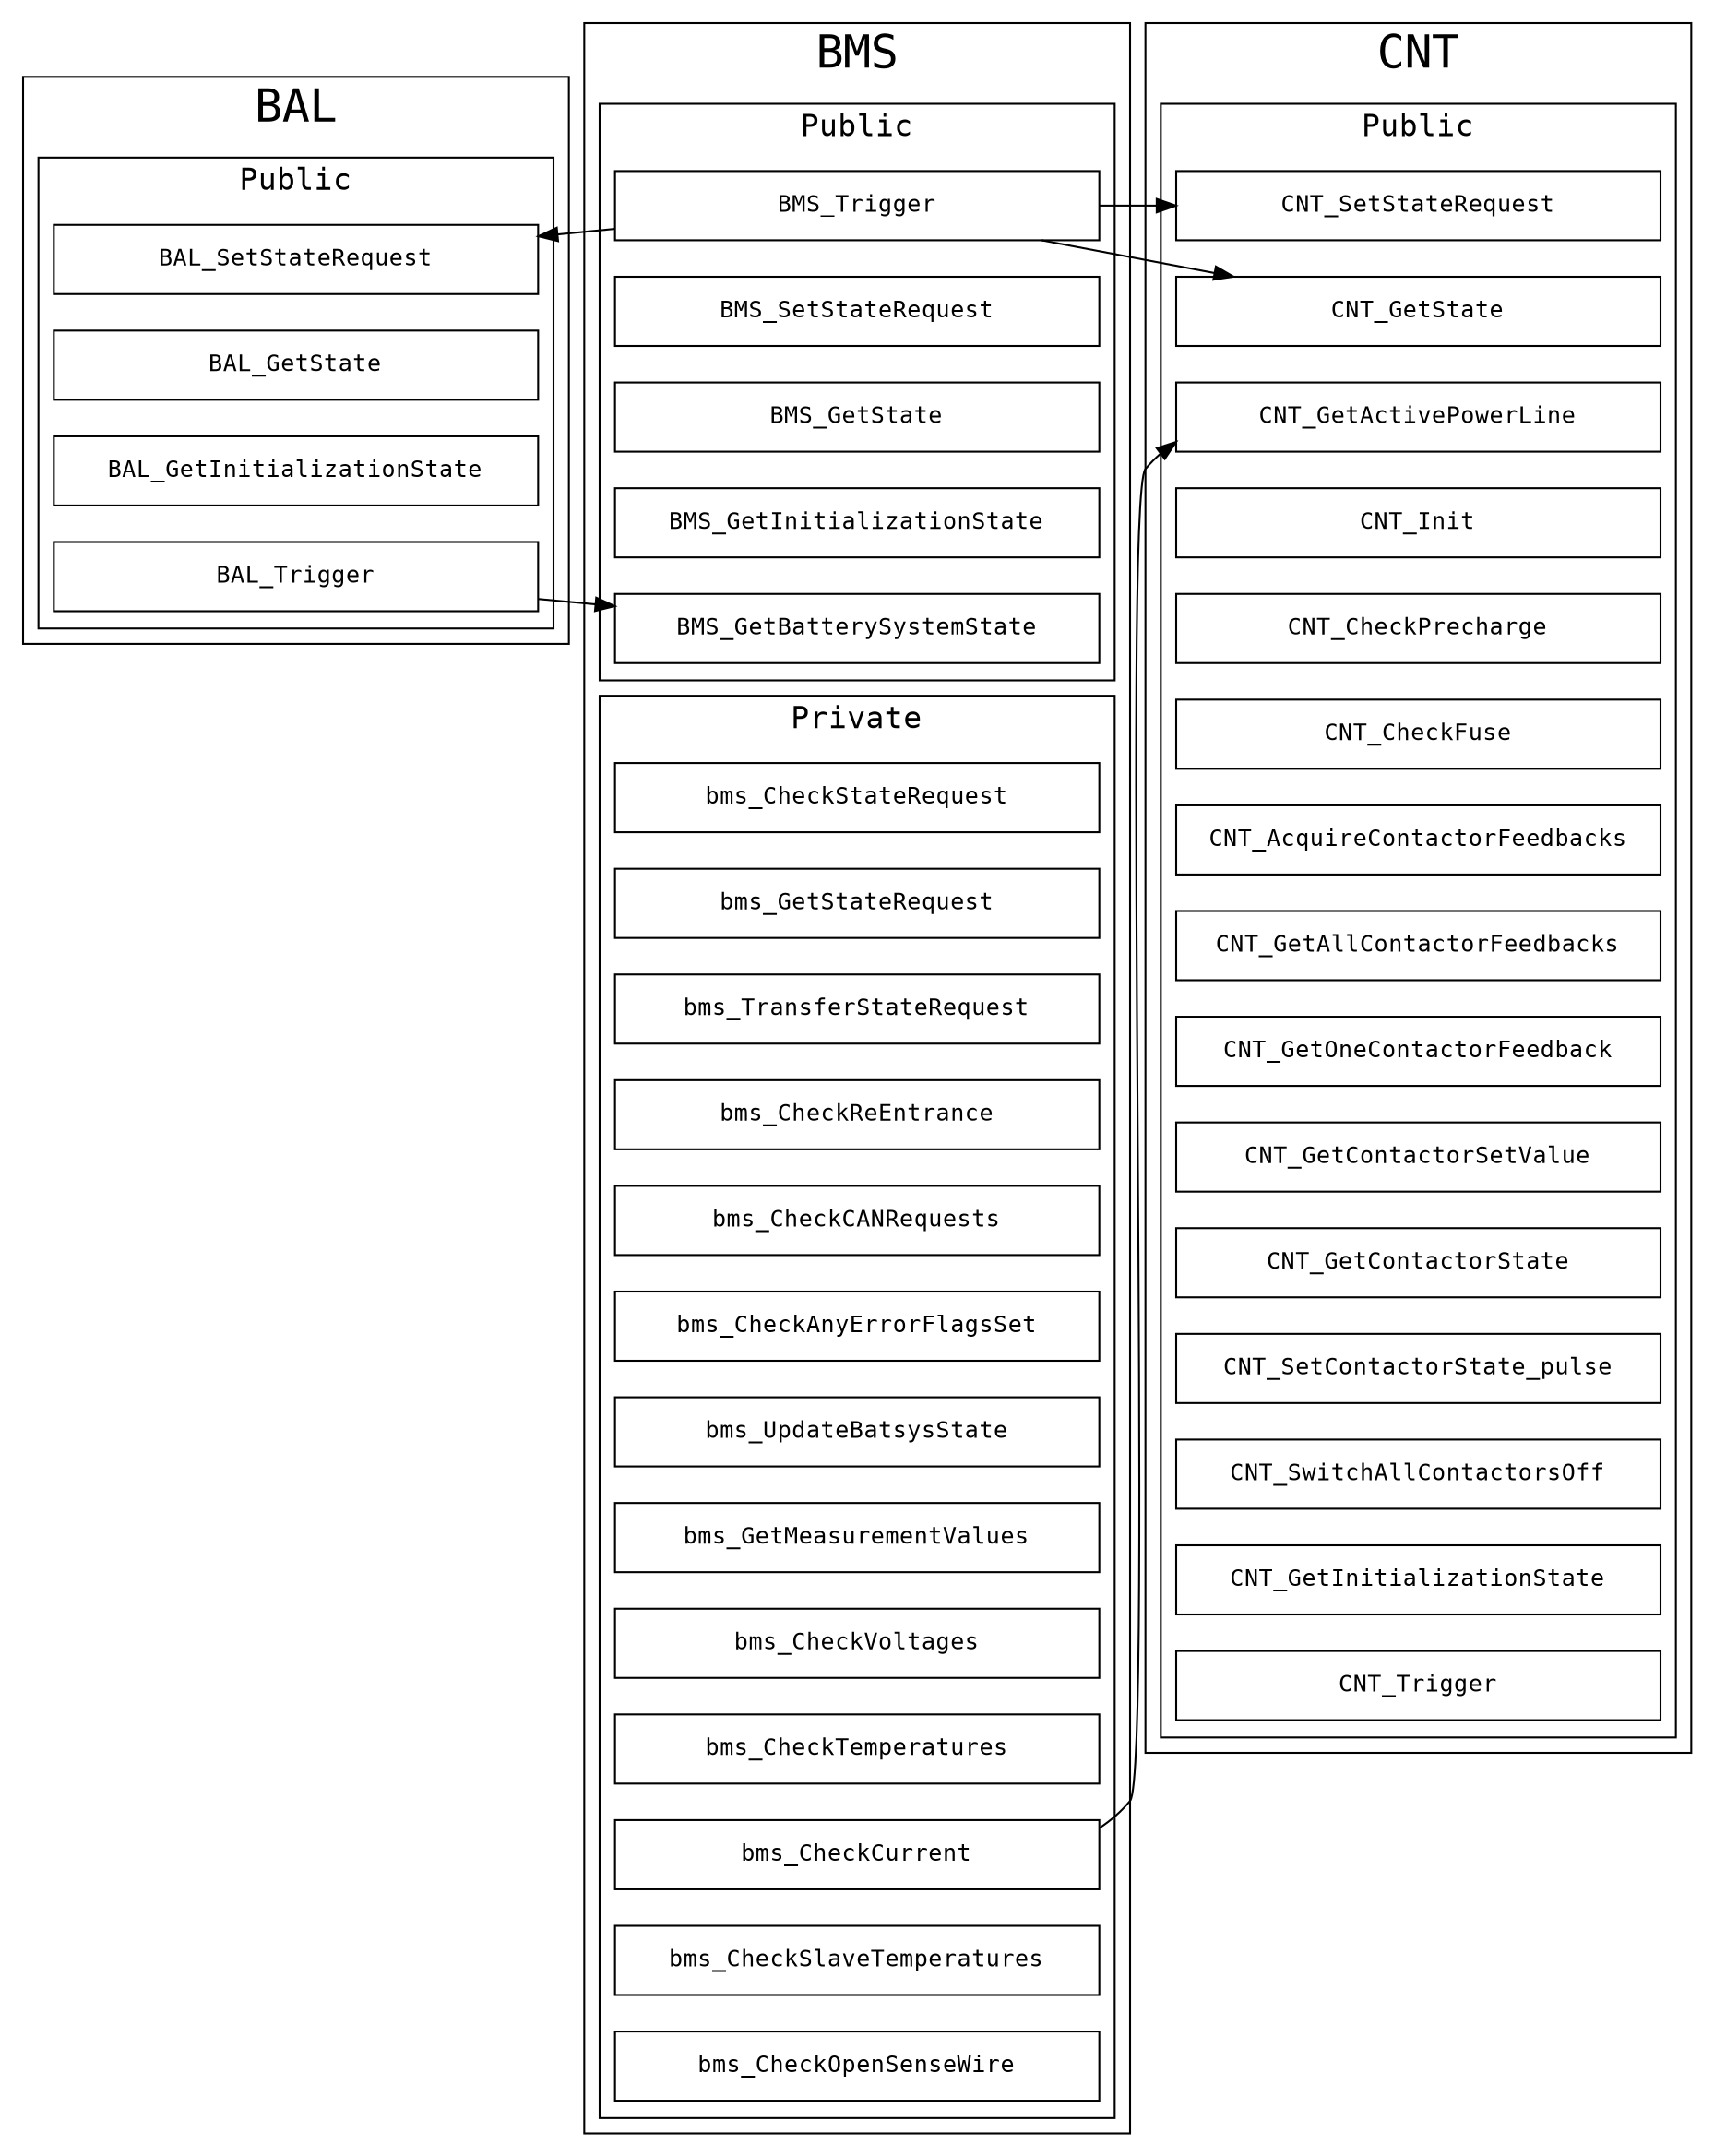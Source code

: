 digraph {
    rankdir="LR";
    fontname="Monospace";
    node [shape=record,fontname="Monospace",fixedsize=true,width=3.5,height=0.5,fontsize=12];
    edge [style=solid];

    subgraph cluster_BAL {
        label="BAL";
        fontsize=24;
        rank="same";

        subgraph cluster_pub_BAL {
            label="Public";
            fontsize=16;
            /* Public Functions Nodes */
            BAL_SetStateRequest [label="BAL_SetStateRequest"];
            BAL_GetState [label="BAL_GetState"];
            BAL_GetInitializationState [label="BAL_GetInitializationState"];
            BAL_Trigger [label="BAL_Trigger"];
        }

        // subgraph cluster_priv_BAL {
        //     label="Private";
        //     /* Private Function Nodes */
        //     bal_CheckStateRequest [label="bal_CheckStateRequest"];
        //     bal_GetStateRequest [label="bal_GetStateRequest"];
        //     bal_TransferStateRequest [label="bal_TransferStateRequest"];
        //     bal_CheckReEntrance [label="bal_CheckReEntrance"];
        //     bal_Init [label="bal_Init"];
        //     bal_Deactivate [label="bal_Deactivate"];
        //     bal_Activate_Balancing_Voltage [label="bal_Activate_Balancing_Voltage"];
        // }
    }

    BAL_Trigger -> BMS_GetBatterySystemState;

    subgraph cluster_BMS {
        label="BMS";
        fontsize=24;
        rank="same";

        subgraph cluster_pub_BMS {
            label="Public";
            fontsize=16;
            /* Public Function Nodes */
            BMS_SetStateRequest [label="BMS_SetStateRequest"];
            BMS_GetState [label="BMS_GetState"];
            BMS_GetInitializationState [label="BMS_GetInitializationState"];
            BMS_Trigger [label="BMS_Trigger"];
            BMS_GetBatterySystemState [label="BMS_GetBatterySystemState"];
        }

        subgraph cluster_priv_BMS {
            label="Private";
            fontsize=16;
            /* Private Function Nodes */
            bms_CheckStateRequest [label="bms_CheckStateRequest"];
            bms_GetStateRequest [label="bms_GetStateRequest"];
            bms_TransferStateRequest [label="bms_TransferStateRequest"];
            bms_CheckReEntrance [label="bms_CheckReEntrance"];
            bms_CheckCANRequests [label="bms_CheckCANRequests"];
            bms_CheckAnyErrorFlagsSet [label="bms_CheckAnyErrorFlagsSet"];
            bms_UpdateBatsysState [label="bms_UpdateBatsysState"];
            bms_GetMeasurementValues [label="bms_GetMeasurementValues"];
            bms_CheckVoltages [label="bms_CheckVoltages"];
            bms_CheckTemperatures [label="bms_CheckTemperatures"];
            bms_CheckCurrent [label="bms_CheckCurrent"];
            bms_CheckSlaveTemperatures [label="bms_CheckSlaveTemperatures"];
            bms_CheckOpenSenseWire [label="bms_CheckOpenSenseWire"];
        }
    }

    BMS_Trigger -> BAL_SetStateRequest;
    BMS_Trigger -> CNT_SetStateRequest;
    BMS_Trigger -> CNT_GetState;
    bms_CheckCurrent -> CNT_GetActivePowerLine;

    subgraph cluster_CNT {
        label="CNT";
        fontsize=24;
        rank="same";

        subgraph cluster_pub_CNT {
            label="Public";
            fontsize=16;
            /* Public Function Nodes */
            CNT_Init [label="CNT_Init"];
            CNT_CheckPrecharge [label="CNT_CheckPrecharge"];
            CNT_CheckFuse [label="CNT_CheckFuse"];
            CNT_AcquireContactorFeedbacks [label="CNT_AcquireContactorFeedbacks"];
            CNT_GetAllContactorFeedbacks [label="CNT_GetAllContactorFeedbacks"];
            CNT_GetOneContactorFeedback [label="CNT_GetOneContactorFeedback"];
            CNT_GetContactorSetValue [label="CNT_GetContactorSetValue"];
            CNT_GetContactorState [label="CNT_GetContactorState"];
            CNT_SetContactorState_pulse [label="CNT_SetContactorState_pulse"];
            CNT_SwitchAllContactorsOff [label="CNT_SwitchAllContactorsOff"];
            CNT_GetState [label="CNT_GetState"];
            CNT_GetInitializationState [label="CNT_GetInitializationState"];
            CNT_GetActivePowerLine [label="CNT_GetActivePowerLine"];
            CNT_SetStateRequest [label="CNT_SetStateRequest"];
            CNT_Trigger [label="CNT_Trigger"];
        }

        // subgraph cluster_priv_CNT {
        //     label="Private";
        //     /* Private Function Nodes */
        //     cnt_NewStandbyRequestExists [label="cnt_NewStandbyRequestExists"];
        //     cnt_NewErrorRequestExists [label="cnt_NewErrorRequestExists"];
        //     cnt_CloseMainPlustWithPrecharge [label="cnt_CloseMainPlustWithPrecharge"];
        //     cnt_IsReentry [label="cnt_IsReentry"];
        //     cnt_CheckAllContactorsFeedback [label="cnt_CheckAllContactorsFeedback"];
        //     cnt_CheckStateRequest [label="cnt_CheckStateRequest"];
        //     cnt_GetStateRequest [label="cnt_GetStateRequest"];
        //     cnt_TransferStateRequest [label="cnt_TransferStateRequest"];
        //     cnt_TestLatchingContactorChannels [label="cnt_TestLatchingContactorChannels"];
        //     cnt_TestAllContactorChannels [label="cnt_TestAllContactorChannels"];
        //     cnt_SaveContactorStateToDatabase [label="cnt_SaveContactorStateToDatabase"];
        //     cnt_SaveContactorSubStateToDatabase [label="cnt_SaveContactorSubStateToDatabase"];
        // }
    }
}
